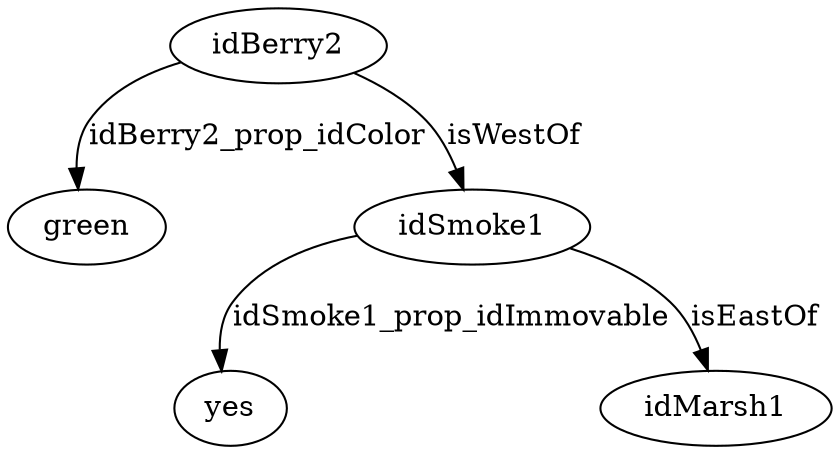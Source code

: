strict digraph  {
idBerry2 [node_type=entity_node, root=root];
green;
idSmoke1;
yes;
idMarsh1;
idBerry2 -> green  [edge_type=property, label=idBerry2_prop_idColor];
idBerry2 -> idSmoke1  [edge_type=relationship, label=isWestOf];
idSmoke1 -> yes  [edge_type=property, label=idSmoke1_prop_idImmovable];
idSmoke1 -> idMarsh1  [edge_type=relationship, label=isEastOf];
}
